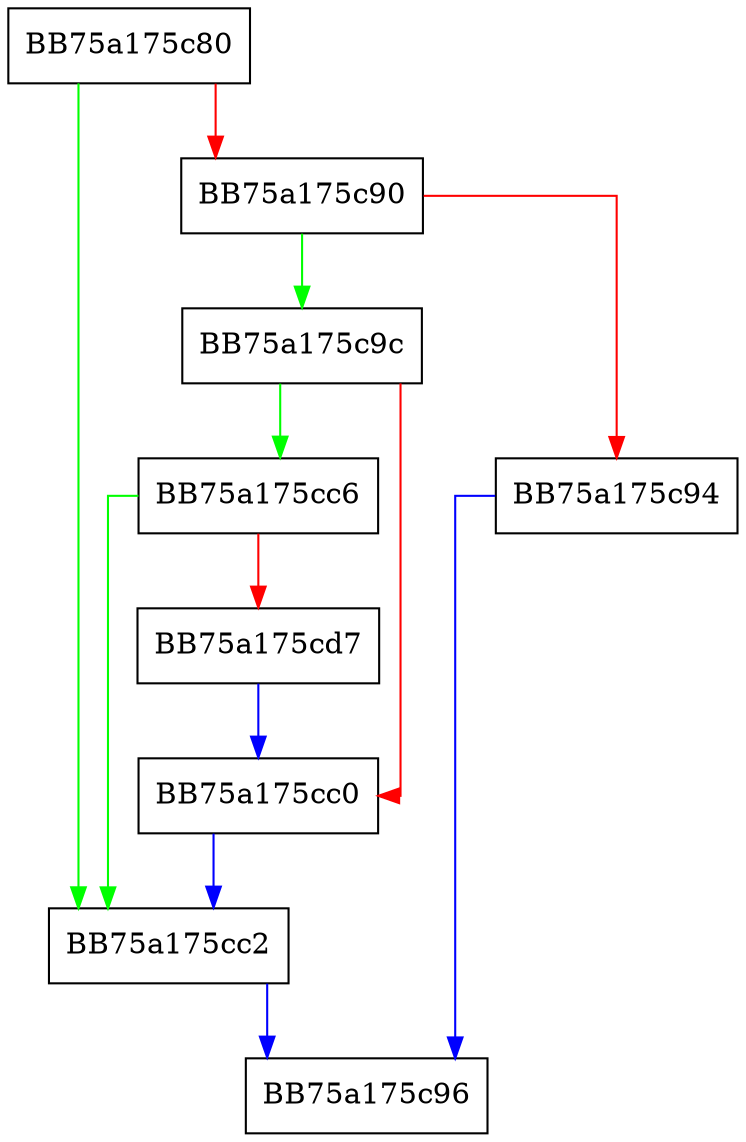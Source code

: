 digraph numIsZero {
  node [shape="box"];
  graph [splines=ortho];
  BB75a175c80 -> BB75a175cc2 [color="green"];
  BB75a175c80 -> BB75a175c90 [color="red"];
  BB75a175c90 -> BB75a175c9c [color="green"];
  BB75a175c90 -> BB75a175c94 [color="red"];
  BB75a175c94 -> BB75a175c96 [color="blue"];
  BB75a175c9c -> BB75a175cc6 [color="green"];
  BB75a175c9c -> BB75a175cc0 [color="red"];
  BB75a175cc0 -> BB75a175cc2 [color="blue"];
  BB75a175cc2 -> BB75a175c96 [color="blue"];
  BB75a175cc6 -> BB75a175cc2 [color="green"];
  BB75a175cc6 -> BB75a175cd7 [color="red"];
  BB75a175cd7 -> BB75a175cc0 [color="blue"];
}